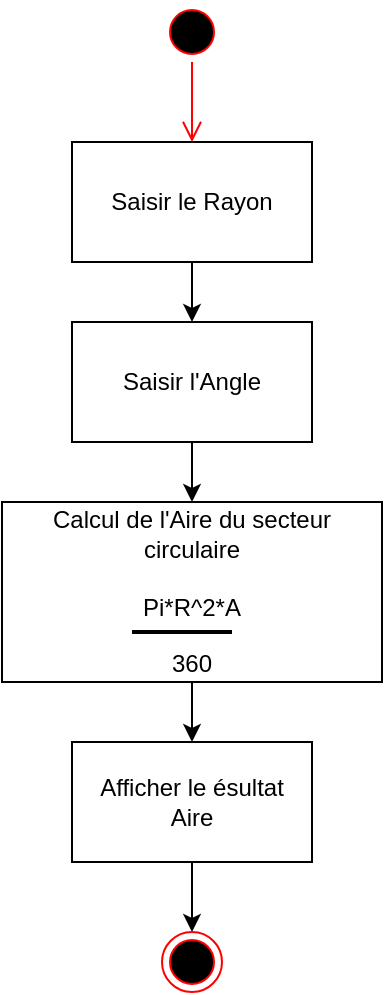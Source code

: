 <mxfile version="21.5.0" type="device">
  <diagram name="Page-1" id="HHOmJSkMN--MYNJmVghC">
    <mxGraphModel dx="878" dy="662" grid="1" gridSize="10" guides="1" tooltips="1" connect="1" arrows="1" fold="1" page="1" pageScale="1" pageWidth="827" pageHeight="1169" math="0" shadow="0">
      <root>
        <mxCell id="0" />
        <mxCell id="1" parent="0" />
        <mxCell id="yIhCzi7Oooc3b1urPAYV-1" value="" style="ellipse;html=1;shape=startState;fillColor=#000000;strokeColor=#ff0000;" vertex="1" parent="1">
          <mxGeometry x="215" y="90" width="30" height="30" as="geometry" />
        </mxCell>
        <mxCell id="yIhCzi7Oooc3b1urPAYV-2" value="" style="edgeStyle=orthogonalEdgeStyle;html=1;verticalAlign=bottom;endArrow=open;endSize=8;strokeColor=#ff0000;rounded=0;" edge="1" parent="1" source="yIhCzi7Oooc3b1urPAYV-1">
          <mxGeometry relative="1" as="geometry">
            <mxPoint x="230" y="160" as="targetPoint" />
          </mxGeometry>
        </mxCell>
        <mxCell id="yIhCzi7Oooc3b1urPAYV-3" value="" style="edgeStyle=orthogonalEdgeStyle;rounded=0;orthogonalLoop=1;jettySize=auto;html=1;" edge="1" parent="1" source="yIhCzi7Oooc3b1urPAYV-4" target="yIhCzi7Oooc3b1urPAYV-6">
          <mxGeometry relative="1" as="geometry" />
        </mxCell>
        <mxCell id="yIhCzi7Oooc3b1urPAYV-4" value="Saisir le Rayon" style="rounded=0;whiteSpace=wrap;html=1;" vertex="1" parent="1">
          <mxGeometry x="170" y="160" width="120" height="60" as="geometry" />
        </mxCell>
        <mxCell id="yIhCzi7Oooc3b1urPAYV-5" value="" style="edgeStyle=orthogonalEdgeStyle;rounded=0;orthogonalLoop=1;jettySize=auto;html=1;" edge="1" parent="1" source="yIhCzi7Oooc3b1urPAYV-6" target="yIhCzi7Oooc3b1urPAYV-9">
          <mxGeometry relative="1" as="geometry" />
        </mxCell>
        <mxCell id="yIhCzi7Oooc3b1urPAYV-6" value="Saisir l&#39;Angle" style="rounded=0;whiteSpace=wrap;html=1;" vertex="1" parent="1">
          <mxGeometry x="170" y="250" width="120" height="60" as="geometry" />
        </mxCell>
        <mxCell id="yIhCzi7Oooc3b1urPAYV-7" style="edgeStyle=orthogonalEdgeStyle;rounded=0;orthogonalLoop=1;jettySize=auto;html=1;exitX=0.5;exitY=1;exitDx=0;exitDy=0;" edge="1" parent="1" source="yIhCzi7Oooc3b1urPAYV-9">
          <mxGeometry relative="1" as="geometry">
            <mxPoint x="230" y="420" as="targetPoint" />
          </mxGeometry>
        </mxCell>
        <mxCell id="yIhCzi7Oooc3b1urPAYV-8" value="" style="edgeStyle=orthogonalEdgeStyle;rounded=0;orthogonalLoop=1;jettySize=auto;html=1;" edge="1" parent="1" source="yIhCzi7Oooc3b1urPAYV-9" target="yIhCzi7Oooc3b1urPAYV-12">
          <mxGeometry relative="1" as="geometry" />
        </mxCell>
        <mxCell id="yIhCzi7Oooc3b1urPAYV-9" value="Calcul de l&#39;Aire du secteur circulaire&lt;br&gt;&lt;br&gt;Pi*R^2*A&lt;br&gt;&lt;br&gt;360" style="rounded=0;whiteSpace=wrap;html=1;" vertex="1" parent="1">
          <mxGeometry x="135" y="340" width="190" height="90" as="geometry" />
        </mxCell>
        <mxCell id="yIhCzi7Oooc3b1urPAYV-10" value="" style="line;strokeWidth=2;html=1;" vertex="1" parent="1">
          <mxGeometry x="200" y="400" width="50" height="10" as="geometry" />
        </mxCell>
        <mxCell id="yIhCzi7Oooc3b1urPAYV-11" value="" style="edgeStyle=orthogonalEdgeStyle;rounded=0;orthogonalLoop=1;jettySize=auto;html=1;" edge="1" parent="1" source="yIhCzi7Oooc3b1urPAYV-12" target="yIhCzi7Oooc3b1urPAYV-13">
          <mxGeometry relative="1" as="geometry" />
        </mxCell>
        <mxCell id="yIhCzi7Oooc3b1urPAYV-12" value="Afficher le ésultat&lt;br&gt;Aire" style="rounded=0;whiteSpace=wrap;html=1;" vertex="1" parent="1">
          <mxGeometry x="170" y="460" width="120" height="60" as="geometry" />
        </mxCell>
        <mxCell id="yIhCzi7Oooc3b1urPAYV-13" value="" style="ellipse;html=1;shape=endState;fillColor=#000000;strokeColor=#ff0000;" vertex="1" parent="1">
          <mxGeometry x="215" y="555" width="30" height="30" as="geometry" />
        </mxCell>
      </root>
    </mxGraphModel>
  </diagram>
</mxfile>
